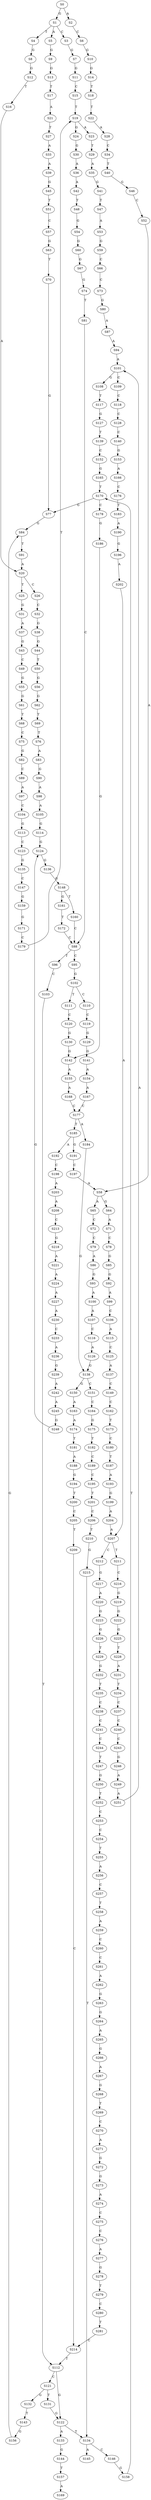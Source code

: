 strict digraph  {
	S0 -> S1 [ label = G ];
	S0 -> S2 [ label = A ];
	S1 -> S3 [ label = C ];
	S1 -> S4 [ label = T ];
	S1 -> S5 [ label = A ];
	S2 -> S6 [ label = C ];
	S3 -> S7 [ label = G ];
	S4 -> S8 [ label = G ];
	S5 -> S9 [ label = G ];
	S6 -> S10 [ label = G ];
	S7 -> S11 [ label = G ];
	S8 -> S12 [ label = G ];
	S9 -> S13 [ label = G ];
	S10 -> S14 [ label = G ];
	S11 -> S15 [ label = C ];
	S12 -> S16 [ label = T ];
	S13 -> S17 [ label = T ];
	S14 -> S18 [ label = T ];
	S15 -> S19 [ label = T ];
	S16 -> S20 [ label = A ];
	S17 -> S21 [ label = A ];
	S18 -> S22 [ label = T ];
	S19 -> S23 [ label = A ];
	S19 -> S24 [ label = G ];
	S20 -> S25 [ label = T ];
	S20 -> S26 [ label = C ];
	S21 -> S27 [ label = T ];
	S22 -> S28 [ label = A ];
	S23 -> S29 [ label = T ];
	S24 -> S30 [ label = G ];
	S25 -> S31 [ label = G ];
	S26 -> S32 [ label = C ];
	S27 -> S33 [ label = A ];
	S28 -> S34 [ label = C ];
	S29 -> S35 [ label = A ];
	S30 -> S36 [ label = A ];
	S31 -> S37 [ label = A ];
	S32 -> S38 [ label = G ];
	S33 -> S39 [ label = A ];
	S34 -> S40 [ label = T ];
	S35 -> S41 [ label = G ];
	S36 -> S42 [ label = A ];
	S37 -> S43 [ label = G ];
	S38 -> S44 [ label = G ];
	S39 -> S45 [ label = G ];
	S40 -> S46 [ label = G ];
	S41 -> S47 [ label = T ];
	S42 -> S48 [ label = T ];
	S43 -> S49 [ label = C ];
	S44 -> S50 [ label = T ];
	S45 -> S51 [ label = T ];
	S46 -> S52 [ label = C ];
	S47 -> S53 [ label = A ];
	S48 -> S54 [ label = G ];
	S49 -> S55 [ label = G ];
	S50 -> S56 [ label = G ];
	S51 -> S57 [ label = C ];
	S52 -> S58 [ label = A ];
	S53 -> S59 [ label = G ];
	S54 -> S60 [ label = G ];
	S55 -> S61 [ label = G ];
	S56 -> S62 [ label = G ];
	S57 -> S63 [ label = G ];
	S58 -> S64 [ label = G ];
	S58 -> S65 [ label = A ];
	S59 -> S66 [ label = C ];
	S60 -> S67 [ label = G ];
	S61 -> S68 [ label = T ];
	S62 -> S69 [ label = T ];
	S63 -> S70 [ label = T ];
	S64 -> S71 [ label = A ];
	S65 -> S72 [ label = C ];
	S66 -> S73 [ label = C ];
	S67 -> S74 [ label = G ];
	S68 -> S75 [ label = C ];
	S69 -> S76 [ label = T ];
	S70 -> S77 [ label = G ];
	S71 -> S78 [ label = C ];
	S72 -> S79 [ label = C ];
	S73 -> S80 [ label = G ];
	S74 -> S81 [ label = T ];
	S75 -> S82 [ label = G ];
	S76 -> S83 [ label = A ];
	S77 -> S84 [ label = G ];
	S78 -> S85 [ label = G ];
	S79 -> S86 [ label = A ];
	S80 -> S87 [ label = A ];
	S81 -> S88 [ label = C ];
	S82 -> S89 [ label = C ];
	S83 -> S90 [ label = G ];
	S84 -> S91 [ label = T ];
	S85 -> S92 [ label = G ];
	S86 -> S93 [ label = G ];
	S87 -> S94 [ label = A ];
	S88 -> S95 [ label = C ];
	S88 -> S96 [ label = T ];
	S89 -> S97 [ label = A ];
	S90 -> S98 [ label = A ];
	S91 -> S20 [ label = A ];
	S92 -> S99 [ label = A ];
	S93 -> S100 [ label = A ];
	S94 -> S101 [ label = A ];
	S95 -> S102 [ label = G ];
	S96 -> S103 [ label = C ];
	S97 -> S104 [ label = C ];
	S98 -> S105 [ label = A ];
	S99 -> S106 [ label = C ];
	S100 -> S107 [ label = A ];
	S101 -> S108 [ label = G ];
	S101 -> S109 [ label = C ];
	S102 -> S110 [ label = C ];
	S102 -> S111 [ label = T ];
	S103 -> S112 [ label = T ];
	S104 -> S113 [ label = G ];
	S105 -> S114 [ label = G ];
	S106 -> S115 [ label = A ];
	S107 -> S116 [ label = C ];
	S108 -> S117 [ label = T ];
	S109 -> S118 [ label = C ];
	S110 -> S119 [ label = C ];
	S111 -> S120 [ label = C ];
	S112 -> S121 [ label = C ];
	S112 -> S122 [ label = G ];
	S113 -> S123 [ label = C ];
	S114 -> S124 [ label = G ];
	S115 -> S125 [ label = C ];
	S116 -> S126 [ label = A ];
	S117 -> S127 [ label = G ];
	S118 -> S128 [ label = C ];
	S119 -> S129 [ label = G ];
	S120 -> S130 [ label = G ];
	S121 -> S131 [ label = T ];
	S121 -> S132 [ label = G ];
	S122 -> S133 [ label = A ];
	S122 -> S134 [ label = T ];
	S123 -> S135 [ label = G ];
	S124 -> S136 [ label = G ];
	S125 -> S137 [ label = A ];
	S126 -> S138 [ label = G ];
	S127 -> S139 [ label = T ];
	S128 -> S140 [ label = C ];
	S129 -> S141 [ label = G ];
	S130 -> S142 [ label = G ];
	S131 -> S122 [ label = G ];
	S132 -> S143 [ label = T ];
	S133 -> S144 [ label = G ];
	S134 -> S145 [ label = A ];
	S134 -> S146 [ label = C ];
	S135 -> S147 [ label = C ];
	S136 -> S148 [ label = G ];
	S137 -> S149 [ label = C ];
	S138 -> S150 [ label = G ];
	S138 -> S151 [ label = C ];
	S139 -> S152 [ label = C ];
	S140 -> S153 [ label = G ];
	S141 -> S154 [ label = A ];
	S142 -> S155 [ label = A ];
	S143 -> S156 [ label = G ];
	S144 -> S157 [ label = T ];
	S146 -> S158 [ label = G ];
	S147 -> S159 [ label = G ];
	S148 -> S160 [ label = T ];
	S148 -> S161 [ label = G ];
	S149 -> S162 [ label = C ];
	S150 -> S163 [ label = A ];
	S151 -> S164 [ label = C ];
	S152 -> S165 [ label = G ];
	S153 -> S166 [ label = A ];
	S154 -> S167 [ label = A ];
	S155 -> S168 [ label = A ];
	S156 -> S84 [ label = G ];
	S157 -> S169 [ label = A ];
	S158 -> S170 [ label = T ];
	S159 -> S171 [ label = G ];
	S160 -> S88 [ label = C ];
	S161 -> S172 [ label = T ];
	S162 -> S173 [ label = T ];
	S163 -> S174 [ label = A ];
	S164 -> S175 [ label = G ];
	S165 -> S170 [ label = T ];
	S166 -> S176 [ label = C ];
	S167 -> S177 [ label = C ];
	S168 -> S177 [ label = C ];
	S170 -> S178 [ label = C ];
	S170 -> S77 [ label = G ];
	S171 -> S179 [ label = C ];
	S172 -> S88 [ label = C ];
	S173 -> S180 [ label = C ];
	S174 -> S181 [ label = T ];
	S175 -> S182 [ label = T ];
	S176 -> S183 [ label = T ];
	S177 -> S184 [ label = A ];
	S177 -> S185 [ label = T ];
	S178 -> S186 [ label = G ];
	S179 -> S19 [ label = T ];
	S180 -> S187 [ label = T ];
	S181 -> S188 [ label = A ];
	S182 -> S189 [ label = C ];
	S183 -> S190 [ label = A ];
	S184 -> S138 [ label = G ];
	S185 -> S191 [ label = G ];
	S185 -> S192 [ label = A ];
	S186 -> S142 [ label = G ];
	S187 -> S193 [ label = A ];
	S188 -> S194 [ label = G ];
	S189 -> S195 [ label = C ];
	S190 -> S196 [ label = G ];
	S191 -> S197 [ label = C ];
	S192 -> S198 [ label = C ];
	S193 -> S199 [ label = G ];
	S194 -> S200 [ label = T ];
	S195 -> S201 [ label = T ];
	S196 -> S202 [ label = A ];
	S197 -> S58 [ label = A ];
	S198 -> S203 [ label = A ];
	S199 -> S204 [ label = A ];
	S200 -> S205 [ label = C ];
	S201 -> S206 [ label = C ];
	S202 -> S207 [ label = A ];
	S203 -> S208 [ label = A ];
	S204 -> S207 [ label = A ];
	S205 -> S209 [ label = T ];
	S206 -> S210 [ label = T ];
	S207 -> S211 [ label = T ];
	S207 -> S212 [ label = C ];
	S208 -> S213 [ label = C ];
	S209 -> S214 [ label = C ];
	S210 -> S215 [ label = G ];
	S211 -> S216 [ label = C ];
	S212 -> S217 [ label = G ];
	S213 -> S218 [ label = G ];
	S214 -> S112 [ label = T ];
	S215 -> S134 [ label = T ];
	S216 -> S219 [ label = G ];
	S217 -> S220 [ label = A ];
	S218 -> S221 [ label = A ];
	S219 -> S222 [ label = G ];
	S220 -> S223 [ label = G ];
	S221 -> S224 [ label = A ];
	S222 -> S225 [ label = G ];
	S223 -> S226 [ label = G ];
	S224 -> S227 [ label = A ];
	S225 -> S228 [ label = T ];
	S226 -> S229 [ label = T ];
	S227 -> S230 [ label = A ];
	S228 -> S231 [ label = A ];
	S229 -> S232 [ label = G ];
	S230 -> S233 [ label = C ];
	S231 -> S234 [ label = T ];
	S232 -> S235 [ label = T ];
	S233 -> S236 [ label = A ];
	S234 -> S237 [ label = C ];
	S235 -> S238 [ label = C ];
	S236 -> S239 [ label = G ];
	S237 -> S240 [ label = C ];
	S238 -> S241 [ label = C ];
	S239 -> S242 [ label = A ];
	S240 -> S243 [ label = C ];
	S241 -> S244 [ label = C ];
	S242 -> S245 [ label = A ];
	S243 -> S246 [ label = G ];
	S244 -> S247 [ label = T ];
	S245 -> S248 [ label = G ];
	S246 -> S249 [ label = A ];
	S247 -> S250 [ label = G ];
	S248 -> S124 [ label = G ];
	S249 -> S251 [ label = A ];
	S250 -> S252 [ label = T ];
	S251 -> S101 [ label = A ];
	S252 -> S253 [ label = C ];
	S253 -> S254 [ label = C ];
	S254 -> S255 [ label = T ];
	S255 -> S256 [ label = A ];
	S256 -> S257 [ label = C ];
	S257 -> S258 [ label = T ];
	S258 -> S259 [ label = A ];
	S259 -> S260 [ label = C ];
	S260 -> S261 [ label = C ];
	S261 -> S262 [ label = A ];
	S262 -> S263 [ label = G ];
	S263 -> S264 [ label = G ];
	S264 -> S265 [ label = A ];
	S265 -> S266 [ label = G ];
	S266 -> S267 [ label = A ];
	S267 -> S268 [ label = G ];
	S268 -> S269 [ label = T ];
	S269 -> S270 [ label = C ];
	S270 -> S271 [ label = A ];
	S271 -> S272 [ label = G ];
	S272 -> S273 [ label = G ];
	S273 -> S274 [ label = A ];
	S274 -> S275 [ label = C ];
	S275 -> S276 [ label = C ];
	S276 -> S277 [ label = A ];
	S277 -> S278 [ label = G ];
	S278 -> S279 [ label = T ];
	S279 -> S280 [ label = C ];
	S280 -> S281 [ label = T ];
	S281 -> S214 [ label = C ];
}

